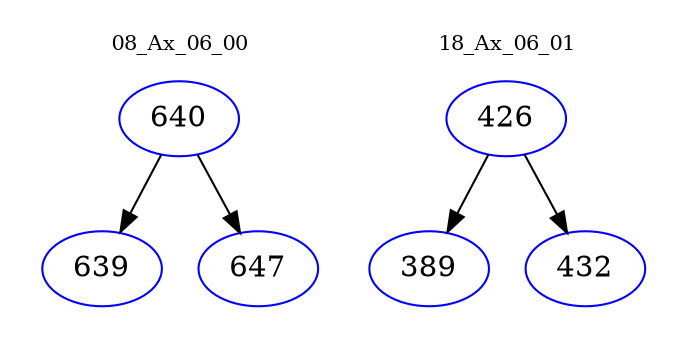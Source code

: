digraph{
subgraph cluster_0 {
color = white
label = "08_Ax_06_00";
fontsize=10;
T0_640 [label="640", color="blue"]
T0_640 -> T0_639 [color="black"]
T0_639 [label="639", color="blue"]
T0_640 -> T0_647 [color="black"]
T0_647 [label="647", color="blue"]
}
subgraph cluster_1 {
color = white
label = "18_Ax_06_01";
fontsize=10;
T1_426 [label="426", color="blue"]
T1_426 -> T1_389 [color="black"]
T1_389 [label="389", color="blue"]
T1_426 -> T1_432 [color="black"]
T1_432 [label="432", color="blue"]
}
}
